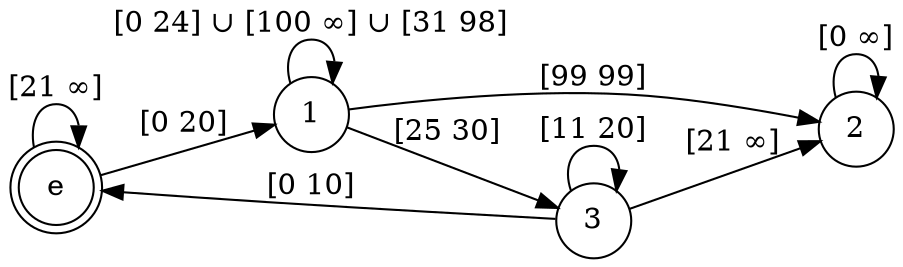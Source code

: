 digraph finite_state_machine {
	rankdir=LR;
	size="8,5"
	node [shape = doublecircle]; e ;
	node [shape = circle];
	e -> e [ label = "[21 ∞]" ];
	e -> 1 [ label = "[0 20]" ];

	1 -> 1 [ label = "[0 24] ∪ [100 ∞] ∪ [31 98]"];
	1 -> 2 [ label = "[99 99]"];
	1 -> 3 [ label = "[25 30]"];

	2 -> 2 [ label = "[0 ∞]"];

	3 -> 3 [ label = "[11 20]"];
	3 -> 2 [ label = "[21 ∞]"];
	3 -> e [ label = "[0 10]"];
}

